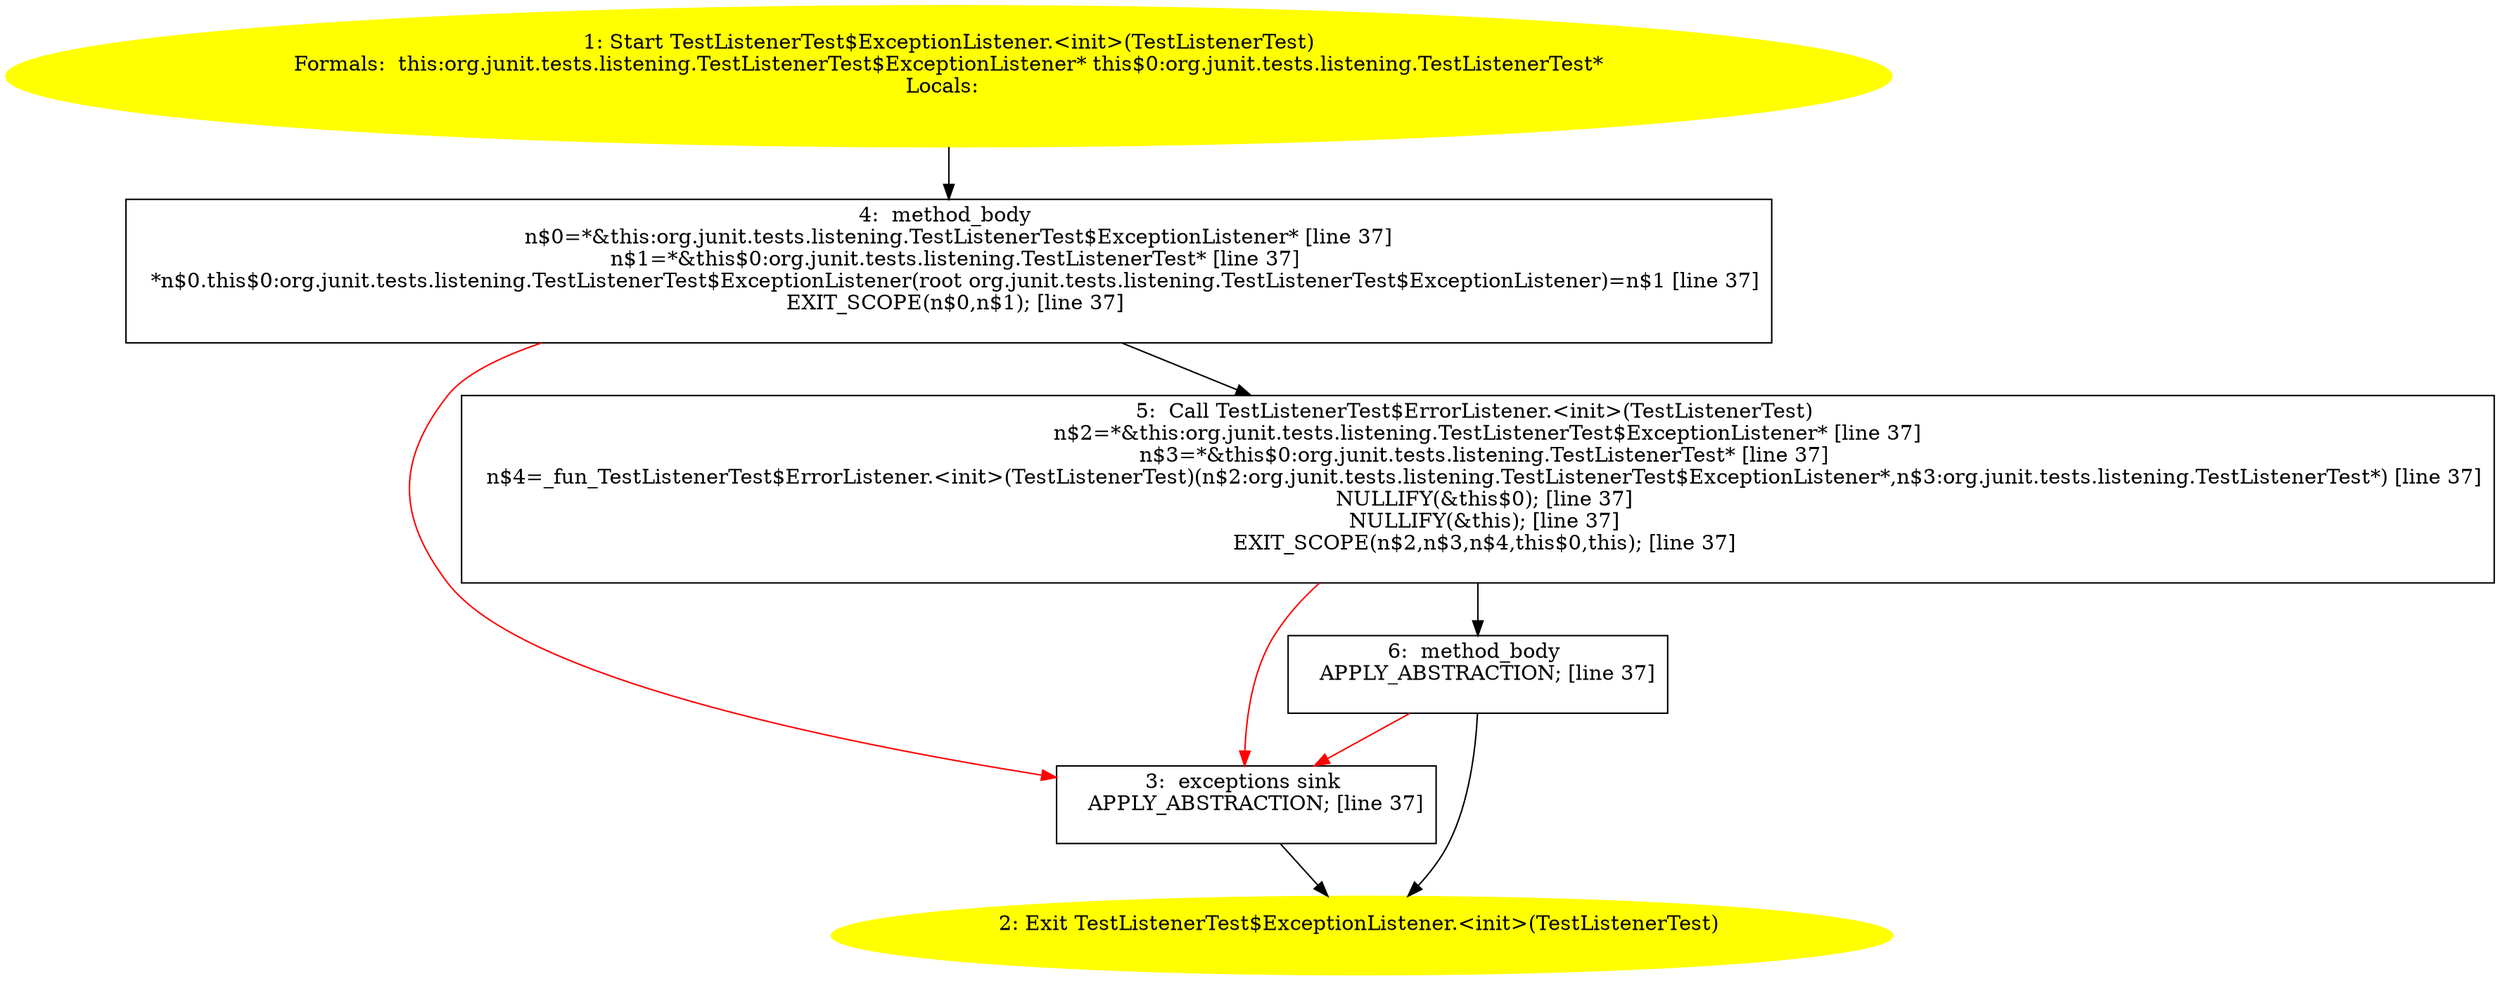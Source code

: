 /* @generated */
digraph cfg {
"org.junit.tests.listening.TestListenerTest$ExceptionListener.<init>(org.junit.tests.listening.TestLi.b719b166657d8694bebe08b53491eb2b_1" [label="1: Start TestListenerTest$ExceptionListener.<init>(TestListenerTest)\nFormals:  this:org.junit.tests.listening.TestListenerTest$ExceptionListener* this$0:org.junit.tests.listening.TestListenerTest*\nLocals:  \n  " color=yellow style=filled]
	

	 "org.junit.tests.listening.TestListenerTest$ExceptionListener.<init>(org.junit.tests.listening.TestLi.b719b166657d8694bebe08b53491eb2b_1" -> "org.junit.tests.listening.TestListenerTest$ExceptionListener.<init>(org.junit.tests.listening.TestLi.b719b166657d8694bebe08b53491eb2b_4" ;
"org.junit.tests.listening.TestListenerTest$ExceptionListener.<init>(org.junit.tests.listening.TestLi.b719b166657d8694bebe08b53491eb2b_2" [label="2: Exit TestListenerTest$ExceptionListener.<init>(TestListenerTest) \n  " color=yellow style=filled]
	

"org.junit.tests.listening.TestListenerTest$ExceptionListener.<init>(org.junit.tests.listening.TestLi.b719b166657d8694bebe08b53491eb2b_3" [label="3:  exceptions sink \n   APPLY_ABSTRACTION; [line 37]\n " shape="box"]
	

	 "org.junit.tests.listening.TestListenerTest$ExceptionListener.<init>(org.junit.tests.listening.TestLi.b719b166657d8694bebe08b53491eb2b_3" -> "org.junit.tests.listening.TestListenerTest$ExceptionListener.<init>(org.junit.tests.listening.TestLi.b719b166657d8694bebe08b53491eb2b_2" ;
"org.junit.tests.listening.TestListenerTest$ExceptionListener.<init>(org.junit.tests.listening.TestLi.b719b166657d8694bebe08b53491eb2b_4" [label="4:  method_body \n   n$0=*&this:org.junit.tests.listening.TestListenerTest$ExceptionListener* [line 37]\n  n$1=*&this$0:org.junit.tests.listening.TestListenerTest* [line 37]\n  *n$0.this$0:org.junit.tests.listening.TestListenerTest$ExceptionListener(root org.junit.tests.listening.TestListenerTest$ExceptionListener)=n$1 [line 37]\n  EXIT_SCOPE(n$0,n$1); [line 37]\n " shape="box"]
	

	 "org.junit.tests.listening.TestListenerTest$ExceptionListener.<init>(org.junit.tests.listening.TestLi.b719b166657d8694bebe08b53491eb2b_4" -> "org.junit.tests.listening.TestListenerTest$ExceptionListener.<init>(org.junit.tests.listening.TestLi.b719b166657d8694bebe08b53491eb2b_5" ;
	 "org.junit.tests.listening.TestListenerTest$ExceptionListener.<init>(org.junit.tests.listening.TestLi.b719b166657d8694bebe08b53491eb2b_4" -> "org.junit.tests.listening.TestListenerTest$ExceptionListener.<init>(org.junit.tests.listening.TestLi.b719b166657d8694bebe08b53491eb2b_3" [color="red" ];
"org.junit.tests.listening.TestListenerTest$ExceptionListener.<init>(org.junit.tests.listening.TestLi.b719b166657d8694bebe08b53491eb2b_5" [label="5:  Call TestListenerTest$ErrorListener.<init>(TestListenerTest) \n   n$2=*&this:org.junit.tests.listening.TestListenerTest$ExceptionListener* [line 37]\n  n$3=*&this$0:org.junit.tests.listening.TestListenerTest* [line 37]\n  n$4=_fun_TestListenerTest$ErrorListener.<init>(TestListenerTest)(n$2:org.junit.tests.listening.TestListenerTest$ExceptionListener*,n$3:org.junit.tests.listening.TestListenerTest*) [line 37]\n  NULLIFY(&this$0); [line 37]\n  NULLIFY(&this); [line 37]\n  EXIT_SCOPE(n$2,n$3,n$4,this$0,this); [line 37]\n " shape="box"]
	

	 "org.junit.tests.listening.TestListenerTest$ExceptionListener.<init>(org.junit.tests.listening.TestLi.b719b166657d8694bebe08b53491eb2b_5" -> "org.junit.tests.listening.TestListenerTest$ExceptionListener.<init>(org.junit.tests.listening.TestLi.b719b166657d8694bebe08b53491eb2b_6" ;
	 "org.junit.tests.listening.TestListenerTest$ExceptionListener.<init>(org.junit.tests.listening.TestLi.b719b166657d8694bebe08b53491eb2b_5" -> "org.junit.tests.listening.TestListenerTest$ExceptionListener.<init>(org.junit.tests.listening.TestLi.b719b166657d8694bebe08b53491eb2b_3" [color="red" ];
"org.junit.tests.listening.TestListenerTest$ExceptionListener.<init>(org.junit.tests.listening.TestLi.b719b166657d8694bebe08b53491eb2b_6" [label="6:  method_body \n   APPLY_ABSTRACTION; [line 37]\n " shape="box"]
	

	 "org.junit.tests.listening.TestListenerTest$ExceptionListener.<init>(org.junit.tests.listening.TestLi.b719b166657d8694bebe08b53491eb2b_6" -> "org.junit.tests.listening.TestListenerTest$ExceptionListener.<init>(org.junit.tests.listening.TestLi.b719b166657d8694bebe08b53491eb2b_2" ;
	 "org.junit.tests.listening.TestListenerTest$ExceptionListener.<init>(org.junit.tests.listening.TestLi.b719b166657d8694bebe08b53491eb2b_6" -> "org.junit.tests.listening.TestListenerTest$ExceptionListener.<init>(org.junit.tests.listening.TestLi.b719b166657d8694bebe08b53491eb2b_3" [color="red" ];
}
